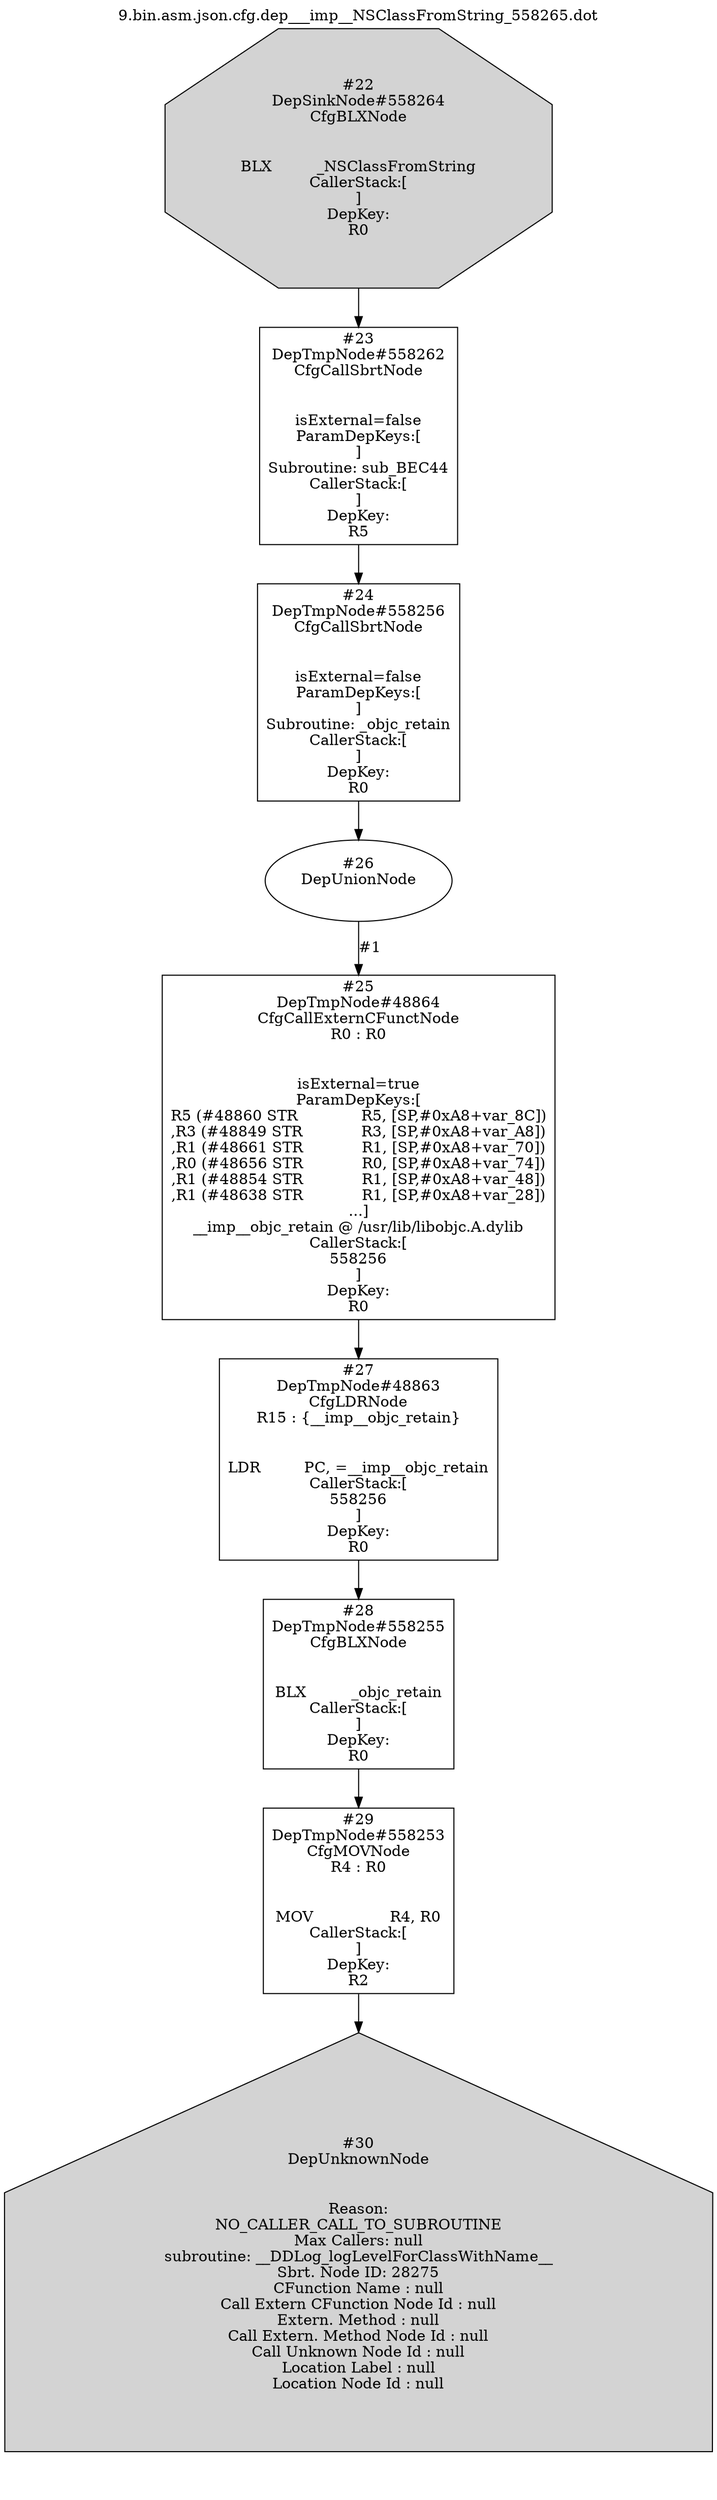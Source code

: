 digraph cfg {
	label="9.bin.asm.json.cfg.dep___imp__NSClassFromString_558265.dot"
	labelloc=t
		n22 [shape=octagon, label="#22\nDepSinkNode#558264\nCfgBLXNode\n\n\nBLX		_NSClassFromString\nCallerStack:[\n]\nDepKey:\nR0",style=filled];
		n23 [shape=box, label="#23\nDepTmpNode#558262\nCfgCallSbrtNode\n\n\nisExternal=false\nParamDepKeys:[\n]\nSubroutine: sub_BEC44\nCallerStack:[\n]\nDepKey:\nR5"];
		n24 [shape=box, label="#24\nDepTmpNode#558256\nCfgCallSbrtNode\n\n\nisExternal=false\nParamDepKeys:[\n]\nSubroutine: _objc_retain\nCallerStack:[\n]\nDepKey:\nR0"];
		n25 [shape=box, label="#25\nDepTmpNode#48864\nCfgCallExternCFunctNode\nR0 : R0\n\n\nisExternal=true\nParamDepKeys:[\nR5 (#48860 STR		R5, [SP,#0xA8+var_8C])\n,R3 (#48849 STR		R3, [SP,#0xA8+var_A8])\n,R1 (#48661 STR		R1, [SP,#0xA8+var_70])\n,R0 (#48656 STR		R0, [SP,#0xA8+var_74])\n,R1 (#48854 STR		R1, [SP,#0xA8+var_48])\n,R1 (#48638 STR		R1, [SP,#0xA8+var_28])\n...]\n__imp__objc_retain @ /usr/lib/libobjc.A.dylib\nCallerStack:[\n558256\n]\nDepKey:\nR0"];
		n26 [shape=ellipse, label="#26\nDepUnionNode\n\n"];
		n27 [shape=box, label="#27\nDepTmpNode#48863\nCfgLDRNode\nR15 : {__imp__objc_retain}\n\n\nLDR		PC, =__imp__objc_retain\nCallerStack:[\n558256\n]\nDepKey:\nR0"];
		n28 [shape=box, label="#28\nDepTmpNode#558255\nCfgBLXNode\n\n\nBLX		_objc_retain\nCallerStack:[\n]\nDepKey:\nR0"];
		n29 [shape=box, label="#29\nDepTmpNode#558253\nCfgMOVNode\nR4 : R0\n\n\nMOV		R4, R0\nCallerStack:[\n]\nDepKey:\nR2"];
		n30 [shape=house, label="#30\nDepUnknownNode\n\n\nReason:\nNO_CALLER_CALL_TO_SUBROUTINE\nMax Callers: null\nsubroutine: __DDLog_logLevelForClassWithName__\nSbrt. Node ID: 28275\nCFunction Name : null\nCall Extern CFunction Node Id : null\nExtern. Method : null\nCall Extern. Method Node Id : null\nCall Unknown Node Id : null\nLocation Label : null\nLocation Node Id : null",style=filled];
		n22 -> n23 [label=""];
		n23 -> n24 [label=""];
		n26 -> n25 [label="#1"];
		n25 -> n27 [label=""];
		n27 -> n28 [label=""];
		n28 -> n29 [label=""];
		n29 -> n30 [label=""];
		n24 -> n26 [label=""];




}